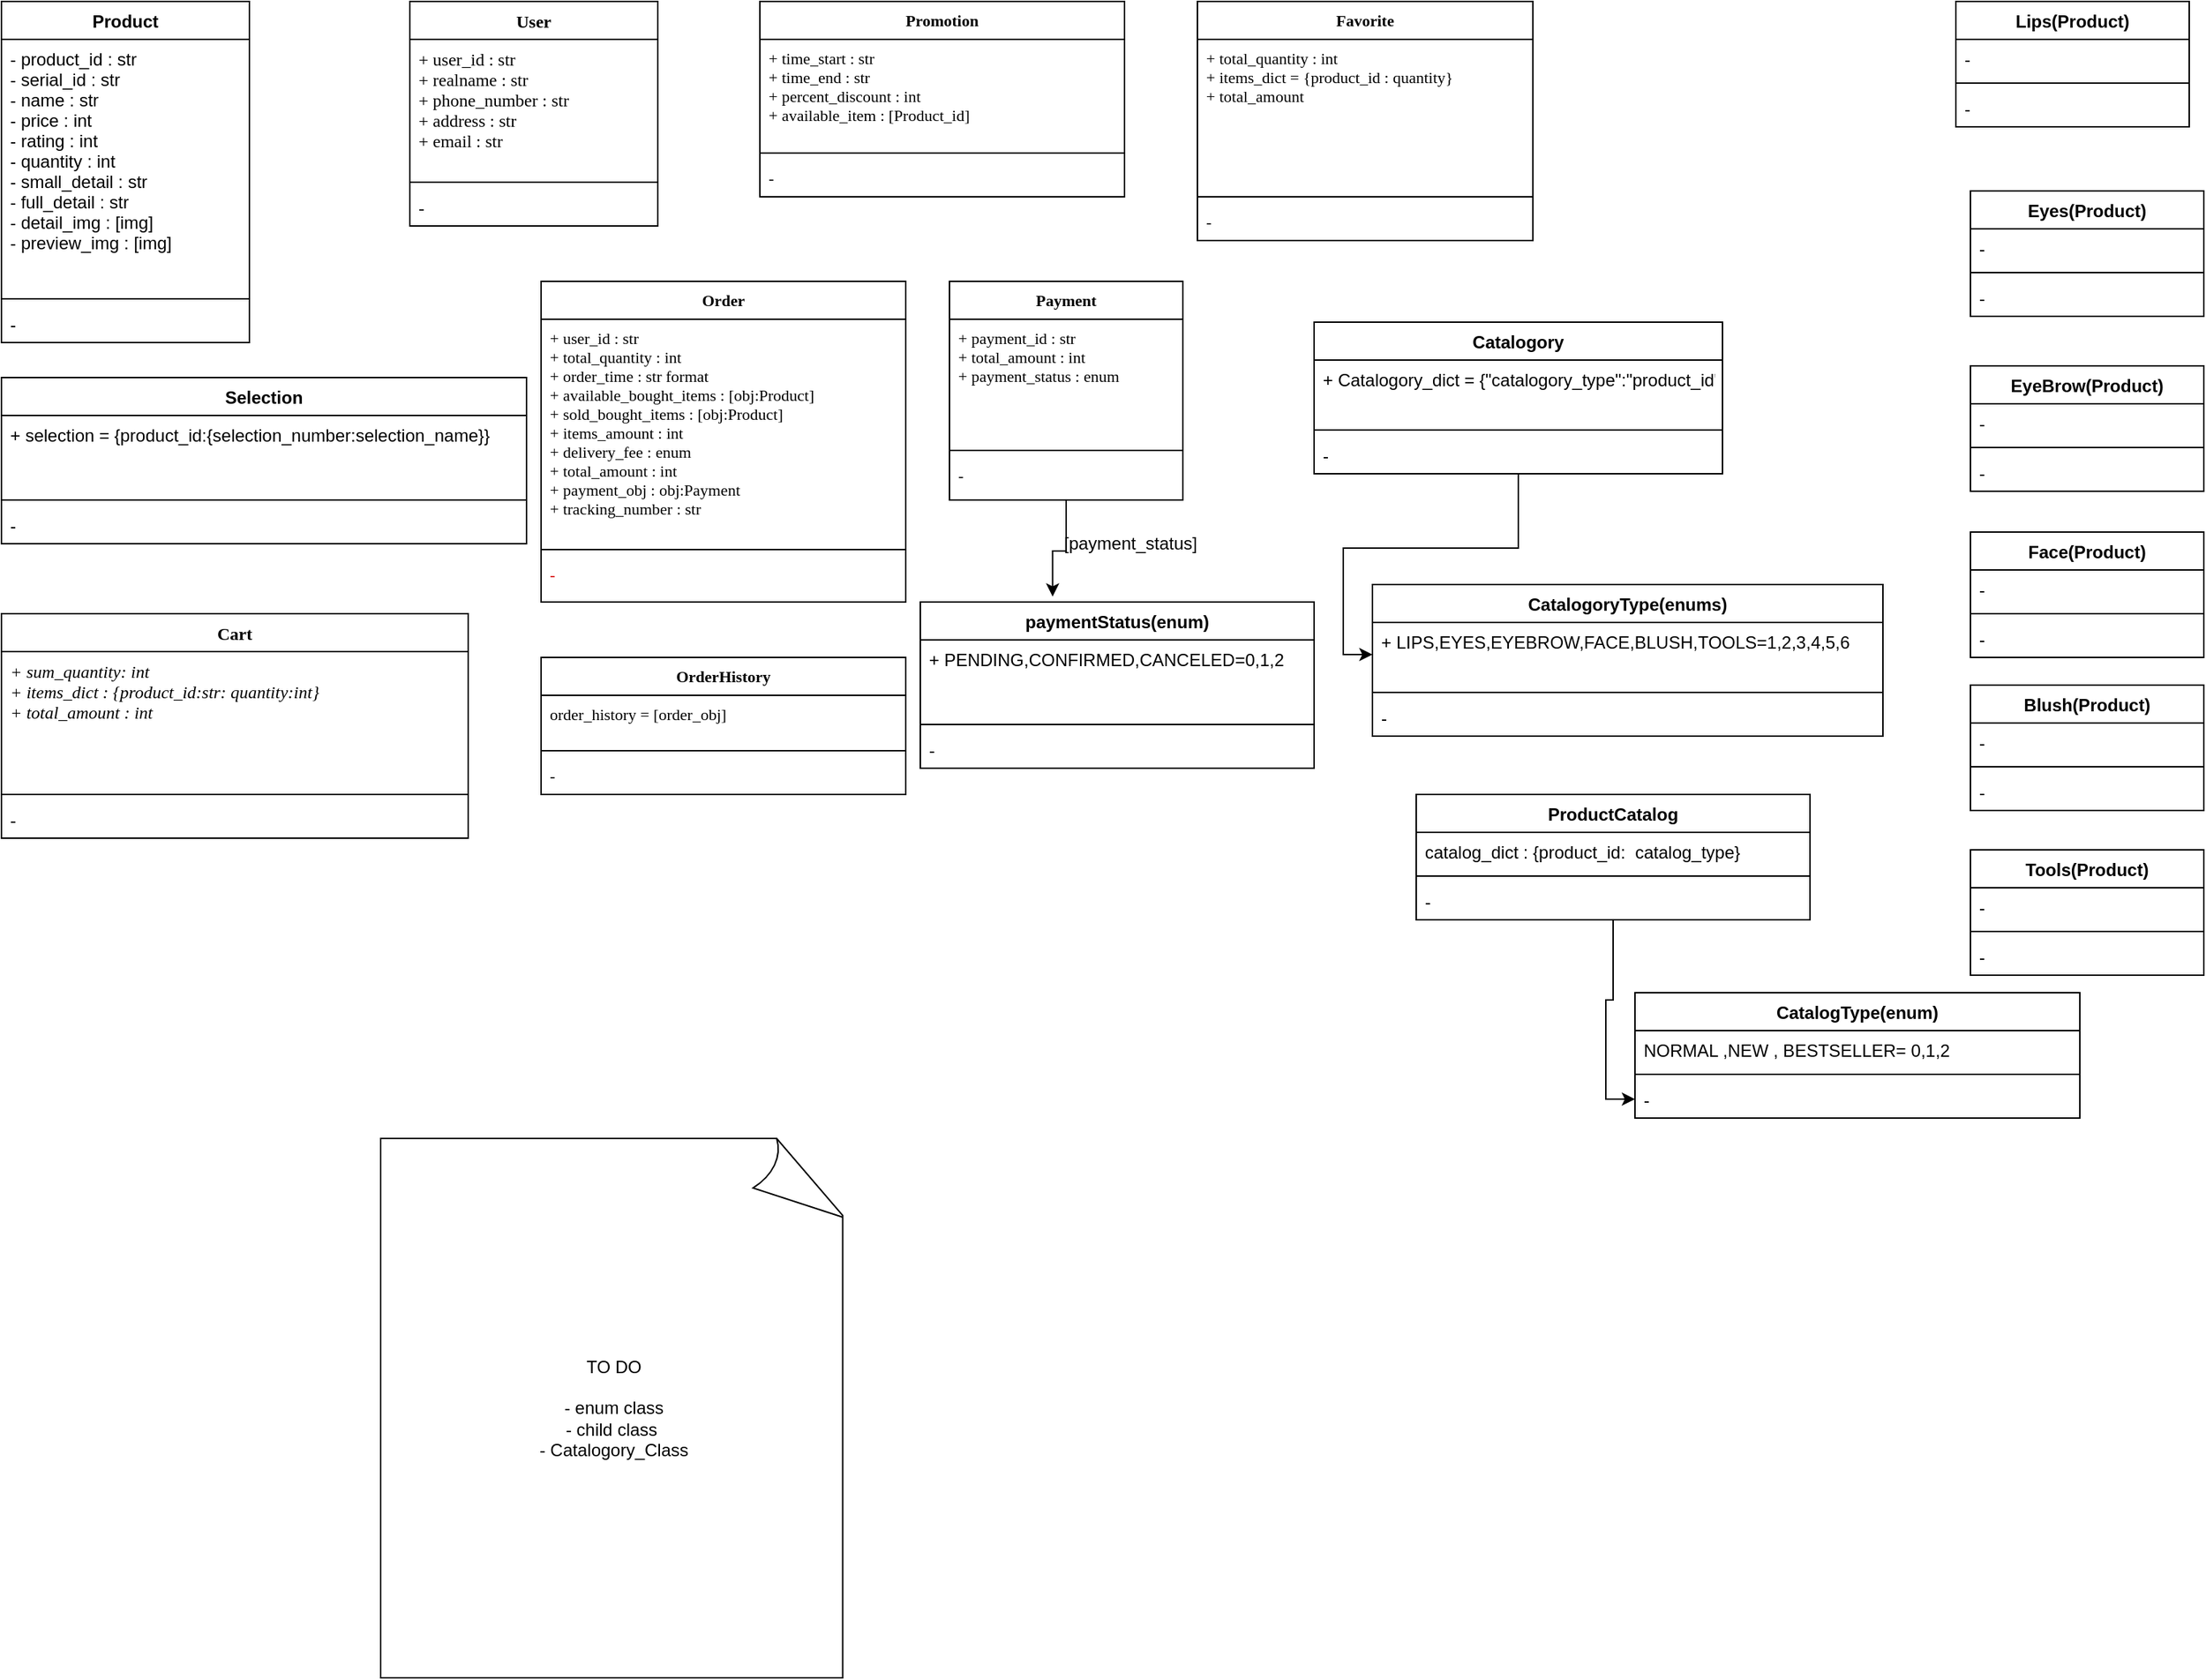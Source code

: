 <mxfile version="20.8.16" type="device"><diagram name="Page-1" id="n5ZgurH_n4MH8ZhJvJ57"><mxGraphModel dx="1026" dy="518" grid="1" gridSize="10" guides="1" tooltips="1" connect="1" arrows="1" fold="1" page="1" pageScale="1" pageWidth="850" pageHeight="1100" math="0" shadow="0"><root><mxCell id="0"/><mxCell id="1" parent="0"/><mxCell id="9LvrDFJ3hs18pUXBCNCo-1" value="Product" style="swimlane;fontStyle=1;align=center;verticalAlign=top;childLayout=stackLayout;horizontal=1;startSize=26;horizontalStack=0;resizeParent=1;resizeParentMax=0;resizeLast=0;collapsible=1;marginBottom=0;" parent="1" vertex="1"><mxGeometry x="20" y="20" width="170" height="234" as="geometry"><mxRectangle x="120" y="60" width="50" height="40" as="alternateBounds"/></mxGeometry></mxCell><mxCell id="9LvrDFJ3hs18pUXBCNCo-2" value="- product_id : str&#10;- serial_id : str &#10;- name : str&#10;- price : int&#10;- rating : int&#10;- quantity : int&#10;- small_detail : str&#10;- full_detail : str&#10;- detail_img : [img]&#10;- preview_img : [img]&#10;" style="text;strokeColor=none;fillColor=none;align=left;verticalAlign=top;spacingLeft=4;spacingRight=4;overflow=hidden;rotatable=0;points=[[0,0.5],[1,0.5]];portConstraint=eastwest;" parent="9LvrDFJ3hs18pUXBCNCo-1" vertex="1"><mxGeometry y="26" width="170" height="174" as="geometry"/></mxCell><mxCell id="9LvrDFJ3hs18pUXBCNCo-3" value="" style="line;strokeWidth=1;fillColor=none;align=left;verticalAlign=middle;spacingTop=-1;spacingLeft=3;spacingRight=3;rotatable=0;labelPosition=right;points=[];portConstraint=eastwest;strokeColor=inherit;" parent="9LvrDFJ3hs18pUXBCNCo-1" vertex="1"><mxGeometry y="200" width="170" height="8" as="geometry"/></mxCell><mxCell id="9LvrDFJ3hs18pUXBCNCo-4" value="-" style="text;strokeColor=none;fillColor=none;align=left;verticalAlign=top;spacingLeft=4;spacingRight=4;overflow=hidden;rotatable=0;points=[[0,0.5],[1,0.5]];portConstraint=eastwest;" parent="9LvrDFJ3hs18pUXBCNCo-1" vertex="1"><mxGeometry y="208" width="170" height="26" as="geometry"/></mxCell><mxCell id="9LvrDFJ3hs18pUXBCNCo-8" value="User" style="swimlane;fontStyle=1;align=center;verticalAlign=top;childLayout=stackLayout;horizontal=1;startSize=26;horizontalStack=0;resizeParent=1;resizeParentMax=0;resizeLast=0;collapsible=1;marginBottom=0;fontFamily=Verdana;" parent="1" vertex="1"><mxGeometry x="300" y="20" width="170" height="154" as="geometry"/></mxCell><mxCell id="9LvrDFJ3hs18pUXBCNCo-9" value="+ user_id : str&#10;+ realname : str&#10;+ phone_number : str&#10;+ address : str&#10;+ email : str" style="text;strokeColor=none;fillColor=none;align=left;verticalAlign=top;spacingLeft=4;spacingRight=4;overflow=hidden;rotatable=0;points=[[0,0.5],[1,0.5]];portConstraint=eastwest;fontFamily=Verdana;" parent="9LvrDFJ3hs18pUXBCNCo-8" vertex="1"><mxGeometry y="26" width="170" height="94" as="geometry"/></mxCell><mxCell id="9LvrDFJ3hs18pUXBCNCo-10" value="" style="line;strokeWidth=1;fillColor=none;align=left;verticalAlign=middle;spacingTop=-1;spacingLeft=3;spacingRight=3;rotatable=0;labelPosition=right;points=[];portConstraint=eastwest;strokeColor=inherit;fontFamily=Verdana;" parent="9LvrDFJ3hs18pUXBCNCo-8" vertex="1"><mxGeometry y="120" width="170" height="8" as="geometry"/></mxCell><mxCell id="9LvrDFJ3hs18pUXBCNCo-11" value="-" style="text;strokeColor=none;fillColor=none;align=left;verticalAlign=top;spacingLeft=4;spacingRight=4;overflow=hidden;rotatable=0;points=[[0,0.5],[1,0.5]];portConstraint=eastwest;fontFamily=Verdana;" parent="9LvrDFJ3hs18pUXBCNCo-8" vertex="1"><mxGeometry y="128" width="170" height="26" as="geometry"/></mxCell><mxCell id="9LvrDFJ3hs18pUXBCNCo-12" style="edgeStyle=orthogonalEdgeStyle;rounded=0;orthogonalLoop=1;jettySize=auto;html=1;exitX=1;exitY=0.5;exitDx=0;exitDy=0;fontFamily=Verdana;" parent="9LvrDFJ3hs18pUXBCNCo-8" source="9LvrDFJ3hs18pUXBCNCo-9" target="9LvrDFJ3hs18pUXBCNCo-9" edge="1"><mxGeometry relative="1" as="geometry"/></mxCell><mxCell id="9LvrDFJ3hs18pUXBCNCo-17" value="Cart" style="swimlane;fontStyle=1;align=center;verticalAlign=top;childLayout=stackLayout;horizontal=1;startSize=26;horizontalStack=0;resizeParent=1;resizeParentMax=0;resizeLast=0;collapsible=1;marginBottom=0;fontFamily=Verdana;" parent="1" vertex="1"><mxGeometry x="20" y="440" width="320" height="154" as="geometry"/></mxCell><mxCell id="9LvrDFJ3hs18pUXBCNCo-18" value="+ sum_quantity: int&#10;+ items_dict : {product_id:str: quantity:int}&#10;+ total_amount : int" style="text;strokeColor=none;fillColor=none;align=left;verticalAlign=top;spacingLeft=4;spacingRight=4;overflow=hidden;rotatable=0;points=[[0,0.5],[1,0.5]];portConstraint=eastwest;fontFamily=Verdana;fontStyle=2" parent="9LvrDFJ3hs18pUXBCNCo-17" vertex="1"><mxGeometry y="26" width="320" height="94" as="geometry"/></mxCell><mxCell id="9LvrDFJ3hs18pUXBCNCo-19" value="" style="line;strokeWidth=1;fillColor=none;align=left;verticalAlign=middle;spacingTop=-1;spacingLeft=3;spacingRight=3;rotatable=0;labelPosition=right;points=[];portConstraint=eastwest;strokeColor=inherit;fontFamily=Verdana;" parent="9LvrDFJ3hs18pUXBCNCo-17" vertex="1"><mxGeometry y="120" width="320" height="8" as="geometry"/></mxCell><mxCell id="9LvrDFJ3hs18pUXBCNCo-20" value="-" style="text;strokeColor=none;fillColor=none;align=left;verticalAlign=top;spacingLeft=4;spacingRight=4;overflow=hidden;rotatable=0;points=[[0,0.5],[1,0.5]];portConstraint=eastwest;fontFamily=Verdana;" parent="9LvrDFJ3hs18pUXBCNCo-17" vertex="1"><mxGeometry y="128" width="320" height="26" as="geometry"/></mxCell><mxCell id="9LvrDFJ3hs18pUXBCNCo-23" value="Order" style="swimlane;fontStyle=1;align=center;verticalAlign=top;childLayout=stackLayout;horizontal=1;startSize=26;horizontalStack=0;resizeParent=1;resizeParentMax=0;resizeLast=0;collapsible=1;marginBottom=0;fontFamily=Verdana;fontSize=11;fontColor=#000000;" parent="1" vertex="1"><mxGeometry x="390" y="212" width="250" height="220" as="geometry"/></mxCell><mxCell id="9LvrDFJ3hs18pUXBCNCo-24" value="+ user_id : str&#10;+ total_quantity : int&#10;+ order_time : str format&#10;+ available_bought_items : [obj:Product]&#10;+ sold_bought_items : [obj:Product]&#10;+ items_amount : int&#10;+ delivery_fee : enum&#10;+ total_amount : int &#10;+ payment_obj : obj:Payment&#10;+ tracking_number : str&#10;" style="text;strokeColor=none;fillColor=none;align=left;verticalAlign=top;spacingLeft=4;spacingRight=4;overflow=hidden;rotatable=0;points=[[0,0.5],[1,0.5]];portConstraint=eastwest;fontSize=11;fontFamily=Verdana;fontColor=#000000;" parent="9LvrDFJ3hs18pUXBCNCo-23" vertex="1"><mxGeometry y="26" width="250" height="154" as="geometry"/></mxCell><mxCell id="9LvrDFJ3hs18pUXBCNCo-25" value="" style="line;strokeWidth=1;fillColor=none;align=left;verticalAlign=middle;spacingTop=-1;spacingLeft=3;spacingRight=3;rotatable=0;labelPosition=right;points=[];portConstraint=eastwest;strokeColor=inherit;fontFamily=Verdana;fontSize=11;fontColor=#d60000;" parent="9LvrDFJ3hs18pUXBCNCo-23" vertex="1"><mxGeometry y="180" width="250" height="8" as="geometry"/></mxCell><mxCell id="9LvrDFJ3hs18pUXBCNCo-26" value="-" style="text;strokeColor=none;fillColor=none;align=left;verticalAlign=top;spacingLeft=4;spacingRight=4;overflow=hidden;rotatable=0;points=[[0,0.5],[1,0.5]];portConstraint=eastwest;fontSize=11;fontFamily=Verdana;fontColor=#d60000;" parent="9LvrDFJ3hs18pUXBCNCo-23" vertex="1"><mxGeometry y="188" width="250" height="32" as="geometry"/></mxCell><mxCell id="WOBlNUxYIEWbzVN5HYyU-25" style="edgeStyle=orthogonalEdgeStyle;rounded=0;orthogonalLoop=1;jettySize=auto;html=1;entryX=0.336;entryY=-0.033;entryDx=0;entryDy=0;entryPerimeter=0;" edge="1" parent="1" source="9LvrDFJ3hs18pUXBCNCo-31" target="WOBlNUxYIEWbzVN5HYyU-21"><mxGeometry relative="1" as="geometry"/></mxCell><mxCell id="9LvrDFJ3hs18pUXBCNCo-31" value="Payment" style="swimlane;fontStyle=1;align=center;verticalAlign=top;childLayout=stackLayout;horizontal=1;startSize=26;horizontalStack=0;resizeParent=1;resizeParentMax=0;resizeLast=0;collapsible=1;marginBottom=0;fontFamily=Verdana;fontSize=11;fontColor=#000000;" parent="1" vertex="1"><mxGeometry x="670" y="212" width="160" height="150" as="geometry"/></mxCell><mxCell id="9LvrDFJ3hs18pUXBCNCo-32" value="+ payment_id : str&#10;+ total_amount : int&#10;+ payment_status : enum" style="text;strokeColor=none;fillColor=none;align=left;verticalAlign=top;spacingLeft=4;spacingRight=4;overflow=hidden;rotatable=0;points=[[0,0.5],[1,0.5]];portConstraint=eastwest;fontSize=11;fontFamily=Verdana;fontColor=#000000;" parent="9LvrDFJ3hs18pUXBCNCo-31" vertex="1"><mxGeometry y="26" width="160" height="86" as="geometry"/></mxCell><mxCell id="9LvrDFJ3hs18pUXBCNCo-33" value="" style="line;strokeWidth=1;fillColor=none;align=left;verticalAlign=middle;spacingTop=-1;spacingLeft=3;spacingRight=3;rotatable=0;labelPosition=right;points=[];portConstraint=eastwest;strokeColor=inherit;fontFamily=Verdana;fontSize=11;fontColor=#000000;" parent="9LvrDFJ3hs18pUXBCNCo-31" vertex="1"><mxGeometry y="112" width="160" height="8" as="geometry"/></mxCell><mxCell id="9LvrDFJ3hs18pUXBCNCo-34" value="-" style="text;strokeColor=none;fillColor=none;align=left;verticalAlign=top;spacingLeft=4;spacingRight=4;overflow=hidden;rotatable=0;points=[[0,0.5],[1,0.5]];portConstraint=eastwest;fontSize=11;fontFamily=Verdana;fontColor=#000000;" parent="9LvrDFJ3hs18pUXBCNCo-31" vertex="1"><mxGeometry y="120" width="160" height="30" as="geometry"/></mxCell><mxCell id="nESSDT5k0V7fyRcUZwcq-2" value="Promotion" style="swimlane;fontStyle=1;align=center;verticalAlign=top;childLayout=stackLayout;horizontal=1;startSize=26;horizontalStack=0;resizeParent=1;resizeParentMax=0;resizeLast=0;collapsible=1;marginBottom=0;fontFamily=Verdana;fontSize=11;fontColor=#000000;" parent="1" vertex="1"><mxGeometry x="540" y="20" width="250" height="134" as="geometry"/></mxCell><mxCell id="nESSDT5k0V7fyRcUZwcq-3" value="+ time_start : str&#10;+ time_end : str&#10;+ percent_discount : int&#10;+ available_item : [Product_id]" style="text;strokeColor=none;fillColor=none;align=left;verticalAlign=top;spacingLeft=4;spacingRight=4;overflow=hidden;rotatable=0;points=[[0,0.5],[1,0.5]];portConstraint=eastwest;fontSize=11;fontFamily=Verdana;fontColor=#000000;" parent="nESSDT5k0V7fyRcUZwcq-2" vertex="1"><mxGeometry y="26" width="250" height="74" as="geometry"/></mxCell><mxCell id="nESSDT5k0V7fyRcUZwcq-4" value="" style="line;strokeWidth=1;fillColor=none;align=left;verticalAlign=middle;spacingTop=-1;spacingLeft=3;spacingRight=3;rotatable=0;labelPosition=right;points=[];portConstraint=eastwest;strokeColor=inherit;fontFamily=Verdana;fontSize=11;fontColor=#000000;" parent="nESSDT5k0V7fyRcUZwcq-2" vertex="1"><mxGeometry y="100" width="250" height="8" as="geometry"/></mxCell><mxCell id="nESSDT5k0V7fyRcUZwcq-5" value="-" style="text;strokeColor=none;fillColor=none;align=left;verticalAlign=top;spacingLeft=4;spacingRight=4;overflow=hidden;rotatable=0;points=[[0,0.5],[1,0.5]];portConstraint=eastwest;fontSize=11;fontFamily=Verdana;fontColor=#000000;" parent="nESSDT5k0V7fyRcUZwcq-2" vertex="1"><mxGeometry y="108" width="250" height="26" as="geometry"/></mxCell><mxCell id="nESSDT5k0V7fyRcUZwcq-6" value="OrderHistory" style="swimlane;fontStyle=1;align=center;verticalAlign=top;childLayout=stackLayout;horizontal=1;startSize=26;horizontalStack=0;resizeParent=1;resizeParentMax=0;resizeLast=0;collapsible=1;marginBottom=0;fontFamily=Verdana;fontSize=11;fontColor=#000000;" parent="1" vertex="1"><mxGeometry x="390" y="470" width="250" height="94" as="geometry"/></mxCell><mxCell id="nESSDT5k0V7fyRcUZwcq-7" value="order_history = [order_obj]" style="text;strokeColor=none;fillColor=none;align=left;verticalAlign=top;spacingLeft=4;spacingRight=4;overflow=hidden;rotatable=0;points=[[0,0.5],[1,0.5]];portConstraint=eastwest;fontSize=11;fontFamily=Verdana;fontColor=#000000;" parent="nESSDT5k0V7fyRcUZwcq-6" vertex="1"><mxGeometry y="26" width="250" height="34" as="geometry"/></mxCell><mxCell id="nESSDT5k0V7fyRcUZwcq-8" value="" style="line;strokeWidth=1;fillColor=none;align=left;verticalAlign=middle;spacingTop=-1;spacingLeft=3;spacingRight=3;rotatable=0;labelPosition=right;points=[];portConstraint=eastwest;strokeColor=inherit;fontFamily=Verdana;fontSize=11;fontColor=#000000;" parent="nESSDT5k0V7fyRcUZwcq-6" vertex="1"><mxGeometry y="60" width="250" height="8" as="geometry"/></mxCell><mxCell id="nESSDT5k0V7fyRcUZwcq-9" value="-" style="text;strokeColor=none;fillColor=none;align=left;verticalAlign=top;spacingLeft=4;spacingRight=4;overflow=hidden;rotatable=0;points=[[0,0.5],[1,0.5]];portConstraint=eastwest;fontSize=11;fontFamily=Verdana;fontColor=#000000;" parent="nESSDT5k0V7fyRcUZwcq-6" vertex="1"><mxGeometry y="68" width="250" height="26" as="geometry"/></mxCell><mxCell id="nESSDT5k0V7fyRcUZwcq-10" value="Favorite" style="swimlane;fontStyle=1;align=center;verticalAlign=top;childLayout=stackLayout;horizontal=1;startSize=26;horizontalStack=0;resizeParent=1;resizeParentMax=0;resizeLast=0;collapsible=1;marginBottom=0;fontFamily=Verdana;fontSize=11;fontColor=#000000;" parent="1" vertex="1"><mxGeometry x="840" y="20" width="230" height="164" as="geometry"/></mxCell><mxCell id="nESSDT5k0V7fyRcUZwcq-11" value="+ total_quantity : int&#10;+ items_dict = {product_id : quantity}&#10;+ total_amount" style="text;strokeColor=none;fillColor=none;align=left;verticalAlign=top;spacingLeft=4;spacingRight=4;overflow=hidden;rotatable=0;points=[[0,0.5],[1,0.5]];portConstraint=eastwest;fontSize=11;fontFamily=Verdana;fontColor=#000000;" parent="nESSDT5k0V7fyRcUZwcq-10" vertex="1"><mxGeometry y="26" width="230" height="104" as="geometry"/></mxCell><mxCell id="nESSDT5k0V7fyRcUZwcq-12" value="" style="line;strokeWidth=1;fillColor=none;align=left;verticalAlign=middle;spacingTop=-1;spacingLeft=3;spacingRight=3;rotatable=0;labelPosition=right;points=[];portConstraint=eastwest;strokeColor=inherit;fontFamily=Verdana;fontSize=11;fontColor=#000000;" parent="nESSDT5k0V7fyRcUZwcq-10" vertex="1"><mxGeometry y="130" width="230" height="8" as="geometry"/></mxCell><mxCell id="nESSDT5k0V7fyRcUZwcq-13" value="-" style="text;strokeColor=none;fillColor=none;align=left;verticalAlign=top;spacingLeft=4;spacingRight=4;overflow=hidden;rotatable=0;points=[[0,0.5],[1,0.5]];portConstraint=eastwest;fontSize=11;fontFamily=Verdana;fontColor=#000000;" parent="nESSDT5k0V7fyRcUZwcq-10" vertex="1"><mxGeometry y="138" width="230" height="26" as="geometry"/></mxCell><mxCell id="HlFT14iukp6I5szrJLxn-1" value="TO DO&lt;br&gt;&lt;br&gt;- enum class&lt;br&gt;- child class&amp;nbsp;&lt;br&gt;- Catalogory_Class" style="whiteSpace=wrap;html=1;shape=mxgraph.basic.document" parent="1" vertex="1"><mxGeometry x="280" y="800" width="320" height="370" as="geometry"/></mxCell><mxCell id="WOBlNUxYIEWbzVN5HYyU-64" value="" style="edgeStyle=orthogonalEdgeStyle;rounded=0;orthogonalLoop=1;jettySize=auto;html=1;" edge="1" parent="1" source="WOBlNUxYIEWbzVN5HYyU-1" target="WOBlNUxYIEWbzVN5HYyU-6"><mxGeometry relative="1" as="geometry"/></mxCell><mxCell id="WOBlNUxYIEWbzVN5HYyU-1" value="Catalogory&#10;" style="swimlane;fontStyle=1;align=center;verticalAlign=top;childLayout=stackLayout;horizontal=1;startSize=26;horizontalStack=0;resizeParent=1;resizeParentMax=0;resizeLast=0;collapsible=1;marginBottom=0;" vertex="1" parent="1"><mxGeometry x="920" y="240" width="280" height="104" as="geometry"/></mxCell><mxCell id="WOBlNUxYIEWbzVN5HYyU-2" value="+ Catalogory_dict = {&quot;catalogory_type&quot;:&quot;product_id&quot;}" style="text;strokeColor=none;fillColor=none;align=left;verticalAlign=top;spacingLeft=4;spacingRight=4;overflow=hidden;rotatable=0;points=[[0,0.5],[1,0.5]];portConstraint=eastwest;" vertex="1" parent="WOBlNUxYIEWbzVN5HYyU-1"><mxGeometry y="26" width="280" height="44" as="geometry"/></mxCell><mxCell id="WOBlNUxYIEWbzVN5HYyU-3" value="" style="line;strokeWidth=1;fillColor=none;align=left;verticalAlign=middle;spacingTop=-1;spacingLeft=3;spacingRight=3;rotatable=0;labelPosition=right;points=[];portConstraint=eastwest;strokeColor=inherit;" vertex="1" parent="WOBlNUxYIEWbzVN5HYyU-1"><mxGeometry y="70" width="280" height="8" as="geometry"/></mxCell><mxCell id="WOBlNUxYIEWbzVN5HYyU-4" value="-" style="text;strokeColor=none;fillColor=none;align=left;verticalAlign=top;spacingLeft=4;spacingRight=4;overflow=hidden;rotatable=0;points=[[0,0.5],[1,0.5]];portConstraint=eastwest;" vertex="1" parent="WOBlNUxYIEWbzVN5HYyU-1"><mxGeometry y="78" width="280" height="26" as="geometry"/></mxCell><mxCell id="WOBlNUxYIEWbzVN5HYyU-5" value="CatalogoryType(enums)" style="swimlane;fontStyle=1;align=center;verticalAlign=top;childLayout=stackLayout;horizontal=1;startSize=26;horizontalStack=0;resizeParent=1;resizeParentMax=0;resizeLast=0;collapsible=1;marginBottom=0;" vertex="1" parent="1"><mxGeometry x="960" y="420" width="350" height="104" as="geometry"/></mxCell><mxCell id="WOBlNUxYIEWbzVN5HYyU-6" value="+ LIPS,EYES,EYEBROW,FACE,BLUSH,TOOLS=1,2,3,4,5,6" style="text;strokeColor=none;fillColor=none;align=left;verticalAlign=top;spacingLeft=4;spacingRight=4;overflow=hidden;rotatable=0;points=[[0,0.5],[1,0.5]];portConstraint=eastwest;" vertex="1" parent="WOBlNUxYIEWbzVN5HYyU-5"><mxGeometry y="26" width="350" height="44" as="geometry"/></mxCell><mxCell id="WOBlNUxYIEWbzVN5HYyU-7" value="" style="line;strokeWidth=1;fillColor=none;align=left;verticalAlign=middle;spacingTop=-1;spacingLeft=3;spacingRight=3;rotatable=0;labelPosition=right;points=[];portConstraint=eastwest;strokeColor=inherit;" vertex="1" parent="WOBlNUxYIEWbzVN5HYyU-5"><mxGeometry y="70" width="350" height="8" as="geometry"/></mxCell><mxCell id="WOBlNUxYIEWbzVN5HYyU-8" value="-" style="text;strokeColor=none;fillColor=none;align=left;verticalAlign=top;spacingLeft=4;spacingRight=4;overflow=hidden;rotatable=0;points=[[0,0.5],[1,0.5]];portConstraint=eastwest;" vertex="1" parent="WOBlNUxYIEWbzVN5HYyU-5"><mxGeometry y="78" width="350" height="26" as="geometry"/></mxCell><mxCell id="WOBlNUxYIEWbzVN5HYyU-12" value="Selection" style="swimlane;fontStyle=1;align=center;verticalAlign=top;childLayout=stackLayout;horizontal=1;startSize=26;horizontalStack=0;resizeParent=1;resizeParentMax=0;resizeLast=0;collapsible=1;marginBottom=0;" vertex="1" parent="1"><mxGeometry x="20" y="278" width="360" height="114" as="geometry"/></mxCell><mxCell id="WOBlNUxYIEWbzVN5HYyU-13" value="+ selection = {product_id:{selection_number:selection_name}}" style="text;strokeColor=none;fillColor=none;align=left;verticalAlign=top;spacingLeft=4;spacingRight=4;overflow=hidden;rotatable=0;points=[[0,0.5],[1,0.5]];portConstraint=eastwest;" vertex="1" parent="WOBlNUxYIEWbzVN5HYyU-12"><mxGeometry y="26" width="360" height="54" as="geometry"/></mxCell><mxCell id="WOBlNUxYIEWbzVN5HYyU-14" value="" style="line;strokeWidth=1;fillColor=none;align=left;verticalAlign=middle;spacingTop=-1;spacingLeft=3;spacingRight=3;rotatable=0;labelPosition=right;points=[];portConstraint=eastwest;strokeColor=inherit;" vertex="1" parent="WOBlNUxYIEWbzVN5HYyU-12"><mxGeometry y="80" width="360" height="8" as="geometry"/></mxCell><mxCell id="WOBlNUxYIEWbzVN5HYyU-15" value="-" style="text;strokeColor=none;fillColor=none;align=left;verticalAlign=top;spacingLeft=4;spacingRight=4;overflow=hidden;rotatable=0;points=[[0,0.5],[1,0.5]];portConstraint=eastwest;" vertex="1" parent="WOBlNUxYIEWbzVN5HYyU-12"><mxGeometry y="88" width="360" height="26" as="geometry"/></mxCell><mxCell id="WOBlNUxYIEWbzVN5HYyU-21" value="paymentStatus(enum)" style="swimlane;fontStyle=1;align=center;verticalAlign=top;childLayout=stackLayout;horizontal=1;startSize=26;horizontalStack=0;resizeParent=1;resizeParentMax=0;resizeLast=0;collapsible=1;marginBottom=0;" vertex="1" parent="1"><mxGeometry x="650" y="432" width="270" height="114" as="geometry"/></mxCell><mxCell id="WOBlNUxYIEWbzVN5HYyU-22" value="+ PENDING,CONFIRMED,CANCELED=0,1,2" style="text;strokeColor=none;fillColor=none;align=left;verticalAlign=top;spacingLeft=4;spacingRight=4;overflow=hidden;rotatable=0;points=[[0,0.5],[1,0.5]];portConstraint=eastwest;" vertex="1" parent="WOBlNUxYIEWbzVN5HYyU-21"><mxGeometry y="26" width="270" height="54" as="geometry"/></mxCell><mxCell id="WOBlNUxYIEWbzVN5HYyU-23" value="" style="line;strokeWidth=1;fillColor=none;align=left;verticalAlign=middle;spacingTop=-1;spacingLeft=3;spacingRight=3;rotatable=0;labelPosition=right;points=[];portConstraint=eastwest;strokeColor=inherit;" vertex="1" parent="WOBlNUxYIEWbzVN5HYyU-21"><mxGeometry y="80" width="270" height="8" as="geometry"/></mxCell><mxCell id="WOBlNUxYIEWbzVN5HYyU-24" value="-" style="text;strokeColor=none;fillColor=none;align=left;verticalAlign=top;spacingLeft=4;spacingRight=4;overflow=hidden;rotatable=0;points=[[0,0.5],[1,0.5]];portConstraint=eastwest;" vertex="1" parent="WOBlNUxYIEWbzVN5HYyU-21"><mxGeometry y="88" width="270" height="26" as="geometry"/></mxCell><mxCell id="WOBlNUxYIEWbzVN5HYyU-27" value="[payment_status]" style="text;strokeColor=none;fillColor=none;align=left;verticalAlign=top;spacingLeft=4;spacingRight=4;overflow=hidden;rotatable=0;points=[[0,0.5],[1,0.5]];portConstraint=eastwest;" vertex="1" parent="1"><mxGeometry x="742.5" y="378" width="105" height="26" as="geometry"/></mxCell><mxCell id="WOBlNUxYIEWbzVN5HYyU-28" value="Lips(Product)" style="swimlane;fontStyle=1;align=center;verticalAlign=top;childLayout=stackLayout;horizontal=1;startSize=26;horizontalStack=0;resizeParent=1;resizeParentMax=0;resizeLast=0;collapsible=1;marginBottom=0;" vertex="1" parent="1"><mxGeometry x="1360" y="20" width="160" height="86" as="geometry"/></mxCell><mxCell id="WOBlNUxYIEWbzVN5HYyU-29" value="-" style="text;strokeColor=none;fillColor=none;align=left;verticalAlign=top;spacingLeft=4;spacingRight=4;overflow=hidden;rotatable=0;points=[[0,0.5],[1,0.5]];portConstraint=eastwest;" vertex="1" parent="WOBlNUxYIEWbzVN5HYyU-28"><mxGeometry y="26" width="160" height="26" as="geometry"/></mxCell><mxCell id="WOBlNUxYIEWbzVN5HYyU-30" value="" style="line;strokeWidth=1;fillColor=none;align=left;verticalAlign=middle;spacingTop=-1;spacingLeft=3;spacingRight=3;rotatable=0;labelPosition=right;points=[];portConstraint=eastwest;strokeColor=inherit;" vertex="1" parent="WOBlNUxYIEWbzVN5HYyU-28"><mxGeometry y="52" width="160" height="8" as="geometry"/></mxCell><mxCell id="WOBlNUxYIEWbzVN5HYyU-31" value="-" style="text;strokeColor=none;fillColor=none;align=left;verticalAlign=top;spacingLeft=4;spacingRight=4;overflow=hidden;rotatable=0;points=[[0,0.5],[1,0.5]];portConstraint=eastwest;" vertex="1" parent="WOBlNUxYIEWbzVN5HYyU-28"><mxGeometry y="60" width="160" height="26" as="geometry"/></mxCell><mxCell id="WOBlNUxYIEWbzVN5HYyU-33" value="Eyes(Product)" style="swimlane;fontStyle=1;align=center;verticalAlign=top;childLayout=stackLayout;horizontal=1;startSize=26;horizontalStack=0;resizeParent=1;resizeParentMax=0;resizeLast=0;collapsible=1;marginBottom=0;" vertex="1" parent="1"><mxGeometry x="1370" y="150" width="160" height="86" as="geometry"/></mxCell><mxCell id="WOBlNUxYIEWbzVN5HYyU-34" value="-" style="text;strokeColor=none;fillColor=none;align=left;verticalAlign=top;spacingLeft=4;spacingRight=4;overflow=hidden;rotatable=0;points=[[0,0.5],[1,0.5]];portConstraint=eastwest;" vertex="1" parent="WOBlNUxYIEWbzVN5HYyU-33"><mxGeometry y="26" width="160" height="26" as="geometry"/></mxCell><mxCell id="WOBlNUxYIEWbzVN5HYyU-35" value="" style="line;strokeWidth=1;fillColor=none;align=left;verticalAlign=middle;spacingTop=-1;spacingLeft=3;spacingRight=3;rotatable=0;labelPosition=right;points=[];portConstraint=eastwest;strokeColor=inherit;" vertex="1" parent="WOBlNUxYIEWbzVN5HYyU-33"><mxGeometry y="52" width="160" height="8" as="geometry"/></mxCell><mxCell id="WOBlNUxYIEWbzVN5HYyU-36" value="-" style="text;strokeColor=none;fillColor=none;align=left;verticalAlign=top;spacingLeft=4;spacingRight=4;overflow=hidden;rotatable=0;points=[[0,0.5],[1,0.5]];portConstraint=eastwest;" vertex="1" parent="WOBlNUxYIEWbzVN5HYyU-33"><mxGeometry y="60" width="160" height="26" as="geometry"/></mxCell><mxCell id="WOBlNUxYIEWbzVN5HYyU-37" value="EyeBrow(Product)" style="swimlane;fontStyle=1;align=center;verticalAlign=top;childLayout=stackLayout;horizontal=1;startSize=26;horizontalStack=0;resizeParent=1;resizeParentMax=0;resizeLast=0;collapsible=1;marginBottom=0;" vertex="1" parent="1"><mxGeometry x="1370" y="270" width="160" height="86" as="geometry"/></mxCell><mxCell id="WOBlNUxYIEWbzVN5HYyU-38" value="-" style="text;strokeColor=none;fillColor=none;align=left;verticalAlign=top;spacingLeft=4;spacingRight=4;overflow=hidden;rotatable=0;points=[[0,0.5],[1,0.5]];portConstraint=eastwest;" vertex="1" parent="WOBlNUxYIEWbzVN5HYyU-37"><mxGeometry y="26" width="160" height="26" as="geometry"/></mxCell><mxCell id="WOBlNUxYIEWbzVN5HYyU-39" value="" style="line;strokeWidth=1;fillColor=none;align=left;verticalAlign=middle;spacingTop=-1;spacingLeft=3;spacingRight=3;rotatable=0;labelPosition=right;points=[];portConstraint=eastwest;strokeColor=inherit;" vertex="1" parent="WOBlNUxYIEWbzVN5HYyU-37"><mxGeometry y="52" width="160" height="8" as="geometry"/></mxCell><mxCell id="WOBlNUxYIEWbzVN5HYyU-40" value="-" style="text;strokeColor=none;fillColor=none;align=left;verticalAlign=top;spacingLeft=4;spacingRight=4;overflow=hidden;rotatable=0;points=[[0,0.5],[1,0.5]];portConstraint=eastwest;" vertex="1" parent="WOBlNUxYIEWbzVN5HYyU-37"><mxGeometry y="60" width="160" height="26" as="geometry"/></mxCell><mxCell id="WOBlNUxYIEWbzVN5HYyU-41" value="Face(Product)" style="swimlane;fontStyle=1;align=center;verticalAlign=top;childLayout=stackLayout;horizontal=1;startSize=26;horizontalStack=0;resizeParent=1;resizeParentMax=0;resizeLast=0;collapsible=1;marginBottom=0;" vertex="1" parent="1"><mxGeometry x="1370" y="384" width="160" height="86" as="geometry"/></mxCell><mxCell id="WOBlNUxYIEWbzVN5HYyU-42" value="-" style="text;strokeColor=none;fillColor=none;align=left;verticalAlign=top;spacingLeft=4;spacingRight=4;overflow=hidden;rotatable=0;points=[[0,0.5],[1,0.5]];portConstraint=eastwest;" vertex="1" parent="WOBlNUxYIEWbzVN5HYyU-41"><mxGeometry y="26" width="160" height="26" as="geometry"/></mxCell><mxCell id="WOBlNUxYIEWbzVN5HYyU-43" value="" style="line;strokeWidth=1;fillColor=none;align=left;verticalAlign=middle;spacingTop=-1;spacingLeft=3;spacingRight=3;rotatable=0;labelPosition=right;points=[];portConstraint=eastwest;strokeColor=inherit;" vertex="1" parent="WOBlNUxYIEWbzVN5HYyU-41"><mxGeometry y="52" width="160" height="8" as="geometry"/></mxCell><mxCell id="WOBlNUxYIEWbzVN5HYyU-44" value="-" style="text;strokeColor=none;fillColor=none;align=left;verticalAlign=top;spacingLeft=4;spacingRight=4;overflow=hidden;rotatable=0;points=[[0,0.5],[1,0.5]];portConstraint=eastwest;" vertex="1" parent="WOBlNUxYIEWbzVN5HYyU-41"><mxGeometry y="60" width="160" height="26" as="geometry"/></mxCell><mxCell id="WOBlNUxYIEWbzVN5HYyU-45" value="Blush(Product)" style="swimlane;fontStyle=1;align=center;verticalAlign=top;childLayout=stackLayout;horizontal=1;startSize=26;horizontalStack=0;resizeParent=1;resizeParentMax=0;resizeLast=0;collapsible=1;marginBottom=0;" vertex="1" parent="1"><mxGeometry x="1370" y="489" width="160" height="86" as="geometry"/></mxCell><mxCell id="WOBlNUxYIEWbzVN5HYyU-46" value="-" style="text;strokeColor=none;fillColor=none;align=left;verticalAlign=top;spacingLeft=4;spacingRight=4;overflow=hidden;rotatable=0;points=[[0,0.5],[1,0.5]];portConstraint=eastwest;" vertex="1" parent="WOBlNUxYIEWbzVN5HYyU-45"><mxGeometry y="26" width="160" height="26" as="geometry"/></mxCell><mxCell id="WOBlNUxYIEWbzVN5HYyU-47" value="" style="line;strokeWidth=1;fillColor=none;align=left;verticalAlign=middle;spacingTop=-1;spacingLeft=3;spacingRight=3;rotatable=0;labelPosition=right;points=[];portConstraint=eastwest;strokeColor=inherit;" vertex="1" parent="WOBlNUxYIEWbzVN5HYyU-45"><mxGeometry y="52" width="160" height="8" as="geometry"/></mxCell><mxCell id="WOBlNUxYIEWbzVN5HYyU-48" value="-" style="text;strokeColor=none;fillColor=none;align=left;verticalAlign=top;spacingLeft=4;spacingRight=4;overflow=hidden;rotatable=0;points=[[0,0.5],[1,0.5]];portConstraint=eastwest;" vertex="1" parent="WOBlNUxYIEWbzVN5HYyU-45"><mxGeometry y="60" width="160" height="26" as="geometry"/></mxCell><mxCell id="WOBlNUxYIEWbzVN5HYyU-49" value="Tools(Product)" style="swimlane;fontStyle=1;align=center;verticalAlign=top;childLayout=stackLayout;horizontal=1;startSize=26;horizontalStack=0;resizeParent=1;resizeParentMax=0;resizeLast=0;collapsible=1;marginBottom=0;" vertex="1" parent="1"><mxGeometry x="1370" y="602" width="160" height="86" as="geometry"/></mxCell><mxCell id="WOBlNUxYIEWbzVN5HYyU-50" value="-" style="text;strokeColor=none;fillColor=none;align=left;verticalAlign=top;spacingLeft=4;spacingRight=4;overflow=hidden;rotatable=0;points=[[0,0.5],[1,0.5]];portConstraint=eastwest;" vertex="1" parent="WOBlNUxYIEWbzVN5HYyU-49"><mxGeometry y="26" width="160" height="26" as="geometry"/></mxCell><mxCell id="WOBlNUxYIEWbzVN5HYyU-51" value="" style="line;strokeWidth=1;fillColor=none;align=left;verticalAlign=middle;spacingTop=-1;spacingLeft=3;spacingRight=3;rotatable=0;labelPosition=right;points=[];portConstraint=eastwest;strokeColor=inherit;" vertex="1" parent="WOBlNUxYIEWbzVN5HYyU-49"><mxGeometry y="52" width="160" height="8" as="geometry"/></mxCell><mxCell id="WOBlNUxYIEWbzVN5HYyU-52" value="-" style="text;strokeColor=none;fillColor=none;align=left;verticalAlign=top;spacingLeft=4;spacingRight=4;overflow=hidden;rotatable=0;points=[[0,0.5],[1,0.5]];portConstraint=eastwest;" vertex="1" parent="WOBlNUxYIEWbzVN5HYyU-49"><mxGeometry y="60" width="160" height="26" as="geometry"/></mxCell><mxCell id="WOBlNUxYIEWbzVN5HYyU-62" value="" style="edgeStyle=orthogonalEdgeStyle;rounded=0;orthogonalLoop=1;jettySize=auto;html=1;" edge="1" parent="1" source="WOBlNUxYIEWbzVN5HYyU-54" target="WOBlNUxYIEWbzVN5HYyU-61"><mxGeometry relative="1" as="geometry"/></mxCell><mxCell id="WOBlNUxYIEWbzVN5HYyU-54" value="ProductCatalog" style="swimlane;fontStyle=1;align=center;verticalAlign=top;childLayout=stackLayout;horizontal=1;startSize=26;horizontalStack=0;resizeParent=1;resizeParentMax=0;resizeLast=0;collapsible=1;marginBottom=0;" vertex="1" parent="1"><mxGeometry x="990" y="564" width="270" height="86" as="geometry"/></mxCell><mxCell id="WOBlNUxYIEWbzVN5HYyU-55" value="catalog_dict : {product_id:  catalog_type}" style="text;strokeColor=none;fillColor=none;align=left;verticalAlign=top;spacingLeft=4;spacingRight=4;overflow=hidden;rotatable=0;points=[[0,0.5],[1,0.5]];portConstraint=eastwest;" vertex="1" parent="WOBlNUxYIEWbzVN5HYyU-54"><mxGeometry y="26" width="270" height="26" as="geometry"/></mxCell><mxCell id="WOBlNUxYIEWbzVN5HYyU-56" value="" style="line;strokeWidth=1;fillColor=none;align=left;verticalAlign=middle;spacingTop=-1;spacingLeft=3;spacingRight=3;rotatable=0;labelPosition=right;points=[];portConstraint=eastwest;strokeColor=inherit;" vertex="1" parent="WOBlNUxYIEWbzVN5HYyU-54"><mxGeometry y="52" width="270" height="8" as="geometry"/></mxCell><mxCell id="WOBlNUxYIEWbzVN5HYyU-57" value="-" style="text;strokeColor=none;fillColor=none;align=left;verticalAlign=top;spacingLeft=4;spacingRight=4;overflow=hidden;rotatable=0;points=[[0,0.5],[1,0.5]];portConstraint=eastwest;" vertex="1" parent="WOBlNUxYIEWbzVN5HYyU-54"><mxGeometry y="60" width="270" height="26" as="geometry"/></mxCell><mxCell id="WOBlNUxYIEWbzVN5HYyU-58" value="CatalogType(enum)" style="swimlane;fontStyle=1;align=center;verticalAlign=top;childLayout=stackLayout;horizontal=1;startSize=26;horizontalStack=0;resizeParent=1;resizeParentMax=0;resizeLast=0;collapsible=1;marginBottom=0;" vertex="1" parent="1"><mxGeometry x="1140" y="700" width="305" height="86" as="geometry"/></mxCell><mxCell id="WOBlNUxYIEWbzVN5HYyU-59" value="NORMAL ,NEW , BESTSELLER= 0,1,2" style="text;strokeColor=none;fillColor=none;align=left;verticalAlign=top;spacingLeft=4;spacingRight=4;overflow=hidden;rotatable=0;points=[[0,0.5],[1,0.5]];portConstraint=eastwest;" vertex="1" parent="WOBlNUxYIEWbzVN5HYyU-58"><mxGeometry y="26" width="305" height="26" as="geometry"/></mxCell><mxCell id="WOBlNUxYIEWbzVN5HYyU-60" value="" style="line;strokeWidth=1;fillColor=none;align=left;verticalAlign=middle;spacingTop=-1;spacingLeft=3;spacingRight=3;rotatable=0;labelPosition=right;points=[];portConstraint=eastwest;strokeColor=inherit;" vertex="1" parent="WOBlNUxYIEWbzVN5HYyU-58"><mxGeometry y="52" width="305" height="8" as="geometry"/></mxCell><mxCell id="WOBlNUxYIEWbzVN5HYyU-61" value="-" style="text;strokeColor=none;fillColor=none;align=left;verticalAlign=top;spacingLeft=4;spacingRight=4;overflow=hidden;rotatable=0;points=[[0,0.5],[1,0.5]];portConstraint=eastwest;" vertex="1" parent="WOBlNUxYIEWbzVN5HYyU-58"><mxGeometry y="60" width="305" height="26" as="geometry"/></mxCell></root></mxGraphModel></diagram></mxfile>